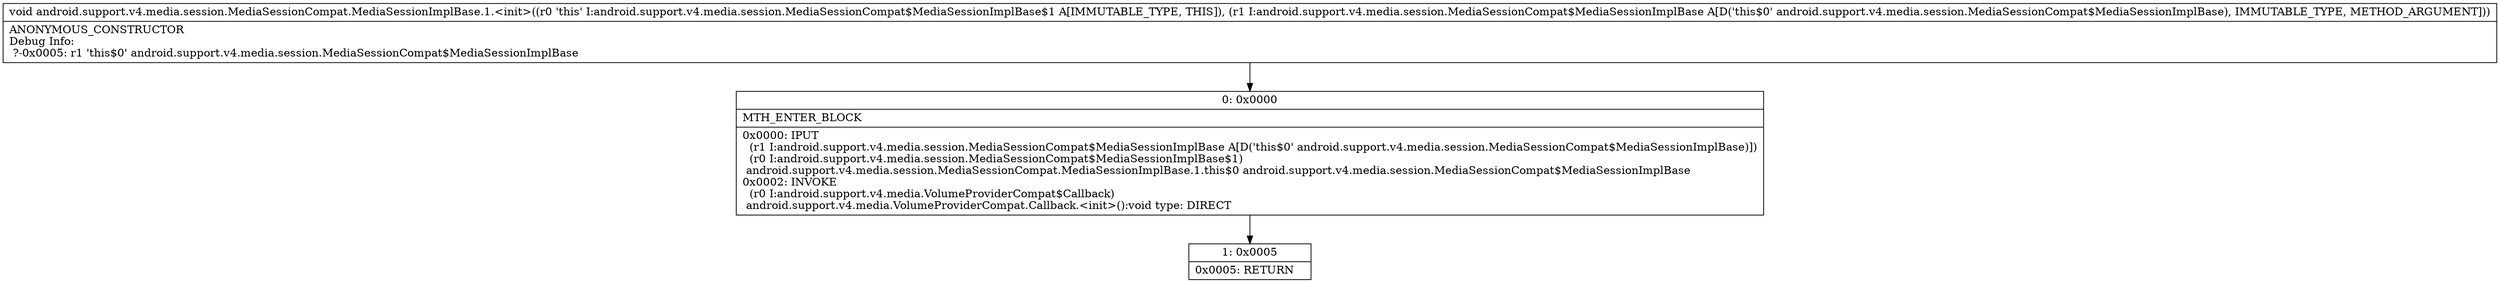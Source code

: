 digraph "CFG forandroid.support.v4.media.session.MediaSessionCompat.MediaSessionImplBase.1.\<init\>(Landroid\/support\/v4\/media\/session\/MediaSessionCompat$MediaSessionImplBase;)V" {
Node_0 [shape=record,label="{0\:\ 0x0000|MTH_ENTER_BLOCK\l|0x0000: IPUT  \l  (r1 I:android.support.v4.media.session.MediaSessionCompat$MediaSessionImplBase A[D('this$0' android.support.v4.media.session.MediaSessionCompat$MediaSessionImplBase)])\l  (r0 I:android.support.v4.media.session.MediaSessionCompat$MediaSessionImplBase$1)\l android.support.v4.media.session.MediaSessionCompat.MediaSessionImplBase.1.this$0 android.support.v4.media.session.MediaSessionCompat$MediaSessionImplBase \l0x0002: INVOKE  \l  (r0 I:android.support.v4.media.VolumeProviderCompat$Callback)\l android.support.v4.media.VolumeProviderCompat.Callback.\<init\>():void type: DIRECT \l}"];
Node_1 [shape=record,label="{1\:\ 0x0005|0x0005: RETURN   \l}"];
MethodNode[shape=record,label="{void android.support.v4.media.session.MediaSessionCompat.MediaSessionImplBase.1.\<init\>((r0 'this' I:android.support.v4.media.session.MediaSessionCompat$MediaSessionImplBase$1 A[IMMUTABLE_TYPE, THIS]), (r1 I:android.support.v4.media.session.MediaSessionCompat$MediaSessionImplBase A[D('this$0' android.support.v4.media.session.MediaSessionCompat$MediaSessionImplBase), IMMUTABLE_TYPE, METHOD_ARGUMENT]))  | ANONYMOUS_CONSTRUCTOR\lDebug Info:\l  ?\-0x0005: r1 'this$0' android.support.v4.media.session.MediaSessionCompat$MediaSessionImplBase\l}"];
MethodNode -> Node_0;
Node_0 -> Node_1;
}

